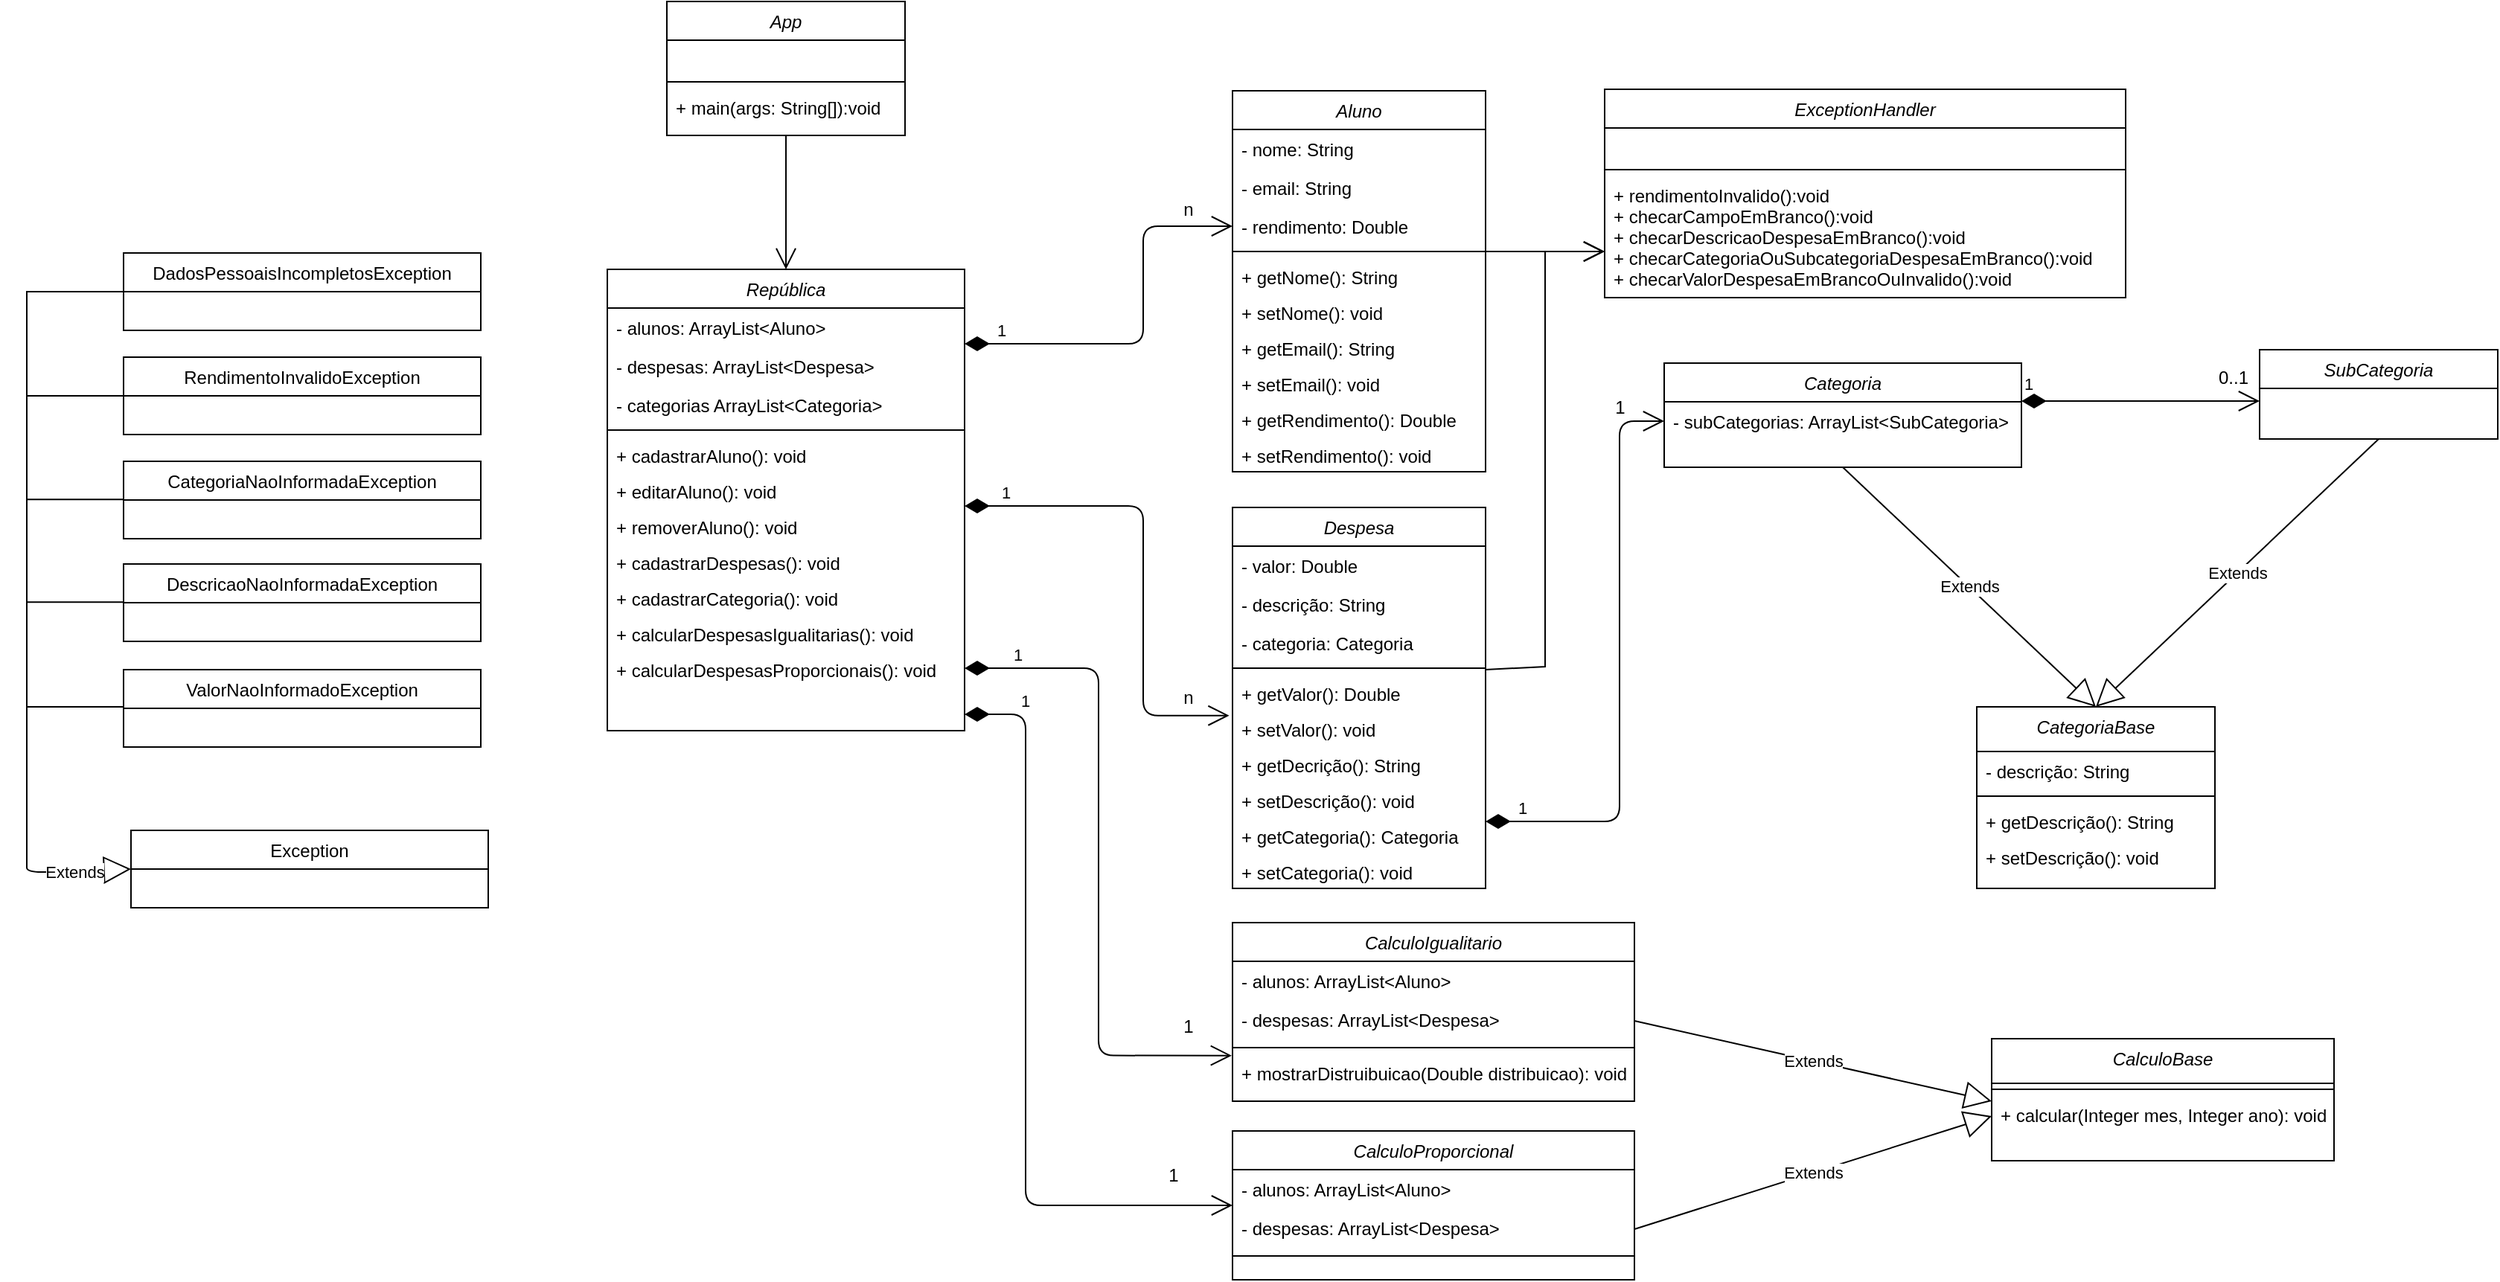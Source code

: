 <mxfile version="15.6.5" type="device"><diagram id="C5RBs43oDa-KdzZeNtuy" name="Page-1"><mxGraphModel dx="3062" dy="2312" grid="1" gridSize="10" guides="1" tooltips="1" connect="1" arrows="1" fold="1" page="1" pageScale="1" pageWidth="100" pageHeight="100" background="none" math="0" shadow="0"><root><mxCell id="WIyWlLk6GJQsqaUBKTNV-0"/><mxCell id="WIyWlLk6GJQsqaUBKTNV-1" parent="WIyWlLk6GJQsqaUBKTNV-0"/><mxCell id="zkfFHV4jXpPFQw0GAbJ--0" value="Aluno" style="swimlane;fontStyle=2;align=center;verticalAlign=top;childLayout=stackLayout;horizontal=1;startSize=26;horizontalStack=0;resizeParent=1;resizeLast=0;collapsible=1;marginBottom=0;rounded=0;shadow=0;strokeWidth=1;" parent="WIyWlLk6GJQsqaUBKTNV-1" vertex="1"><mxGeometry x="-100" y="-1099" width="170" height="256" as="geometry"><mxRectangle x="380" y="70" width="160" height="26" as="alternateBounds"/></mxGeometry></mxCell><mxCell id="zkfFHV4jXpPFQw0GAbJ--1" value="- nome: String" style="text;align=left;verticalAlign=top;spacingLeft=4;spacingRight=4;overflow=hidden;rotatable=0;points=[[0,0.5],[1,0.5]];portConstraint=eastwest;" parent="zkfFHV4jXpPFQw0GAbJ--0" vertex="1"><mxGeometry y="26" width="170" height="26" as="geometry"/></mxCell><mxCell id="zkfFHV4jXpPFQw0GAbJ--2" value="- email: String" style="text;align=left;verticalAlign=top;spacingLeft=4;spacingRight=4;overflow=hidden;rotatable=0;points=[[0,0.5],[1,0.5]];portConstraint=eastwest;rounded=0;shadow=0;html=0;" parent="zkfFHV4jXpPFQw0GAbJ--0" vertex="1"><mxGeometry y="52" width="170" height="26" as="geometry"/></mxCell><mxCell id="zkfFHV4jXpPFQw0GAbJ--3" value="- rendimento: Double" style="text;align=left;verticalAlign=top;spacingLeft=4;spacingRight=4;overflow=hidden;rotatable=0;points=[[0,0.5],[1,0.5]];portConstraint=eastwest;rounded=0;shadow=0;html=0;" parent="zkfFHV4jXpPFQw0GAbJ--0" vertex="1"><mxGeometry y="78" width="170" height="26" as="geometry"/></mxCell><mxCell id="qgiO5ph0dPAqCtXoTvoj-19" value="" style="line;strokeWidth=1;fillColor=none;align=left;verticalAlign=middle;spacingTop=-1;spacingLeft=3;spacingRight=3;rotatable=0;labelPosition=right;points=[];portConstraint=eastwest;" parent="zkfFHV4jXpPFQw0GAbJ--0" vertex="1"><mxGeometry y="104" width="170" height="8" as="geometry"/></mxCell><mxCell id="qgiO5ph0dPAqCtXoTvoj-35" value="+ getNome(): String    " style="text;align=left;verticalAlign=top;spacingLeft=4;spacingRight=4;overflow=hidden;rotatable=0;points=[[0,0.5],[1,0.5]];portConstraint=eastwest;" parent="zkfFHV4jXpPFQw0GAbJ--0" vertex="1"><mxGeometry y="112" width="170" height="24" as="geometry"/></mxCell><mxCell id="qgiO5ph0dPAqCtXoTvoj-36" value="+ setNome(): void    " style="text;align=left;verticalAlign=top;spacingLeft=4;spacingRight=4;overflow=hidden;rotatable=0;points=[[0,0.5],[1,0.5]];portConstraint=eastwest;" parent="zkfFHV4jXpPFQw0GAbJ--0" vertex="1"><mxGeometry y="136" width="170" height="24" as="geometry"/></mxCell><mxCell id="qgiO5ph0dPAqCtXoTvoj-37" value="+ getEmail(): String    " style="text;align=left;verticalAlign=top;spacingLeft=4;spacingRight=4;overflow=hidden;rotatable=0;points=[[0,0.5],[1,0.5]];portConstraint=eastwest;" parent="zkfFHV4jXpPFQw0GAbJ--0" vertex="1"><mxGeometry y="160" width="170" height="24" as="geometry"/></mxCell><mxCell id="qgiO5ph0dPAqCtXoTvoj-38" value="+ setEmail(): void    " style="text;align=left;verticalAlign=top;spacingLeft=4;spacingRight=4;overflow=hidden;rotatable=0;points=[[0,0.5],[1,0.5]];portConstraint=eastwest;" parent="zkfFHV4jXpPFQw0GAbJ--0" vertex="1"><mxGeometry y="184" width="170" height="24" as="geometry"/></mxCell><mxCell id="qgiO5ph0dPAqCtXoTvoj-39" value="+ getRendimento(): Double    " style="text;align=left;verticalAlign=top;spacingLeft=4;spacingRight=4;overflow=hidden;rotatable=0;points=[[0,0.5],[1,0.5]];portConstraint=eastwest;" parent="zkfFHV4jXpPFQw0GAbJ--0" vertex="1"><mxGeometry y="208" width="170" height="24" as="geometry"/></mxCell><mxCell id="qgiO5ph0dPAqCtXoTvoj-40" value="+ setRendimento(): void    " style="text;align=left;verticalAlign=top;spacingLeft=4;spacingRight=4;overflow=hidden;rotatable=0;points=[[0,0.5],[1,0.5]];portConstraint=eastwest;" parent="zkfFHV4jXpPFQw0GAbJ--0" vertex="1"><mxGeometry y="232" width="170" height="24" as="geometry"/></mxCell><mxCell id="vqfJLt7gCXMDerAe3FkP-5" value="República" style="swimlane;fontStyle=2;align=center;verticalAlign=top;childLayout=stackLayout;horizontal=1;startSize=26;horizontalStack=0;resizeParent=1;resizeLast=0;collapsible=1;marginBottom=0;rounded=0;shadow=0;strokeWidth=1;" parent="WIyWlLk6GJQsqaUBKTNV-1" vertex="1"><mxGeometry x="-520" y="-979" width="240" height="310" as="geometry"><mxRectangle x="230" y="140" width="160" height="26" as="alternateBounds"/></mxGeometry></mxCell><mxCell id="vqfJLt7gCXMDerAe3FkP-35" value="- alunos: ArrayList&lt;Aluno&gt;    " style="text;align=left;verticalAlign=top;spacingLeft=4;spacingRight=4;overflow=hidden;rotatable=0;points=[[0,0.5],[1,0.5]];portConstraint=eastwest;" parent="vqfJLt7gCXMDerAe3FkP-5" vertex="1"><mxGeometry y="26" width="240" height="26" as="geometry"/></mxCell><mxCell id="vqfJLt7gCXMDerAe3FkP-36" value="- despesas: ArrayList&lt;Despesa&gt;    " style="text;align=left;verticalAlign=top;spacingLeft=4;spacingRight=4;overflow=hidden;rotatable=0;points=[[0,0.5],[1,0.5]];portConstraint=eastwest;" parent="vqfJLt7gCXMDerAe3FkP-5" vertex="1"><mxGeometry y="52" width="240" height="26" as="geometry"/></mxCell><mxCell id="qgiO5ph0dPAqCtXoTvoj-43" value="- categorias ArrayList&lt;Categoria&gt;    " style="text;align=left;verticalAlign=top;spacingLeft=4;spacingRight=4;overflow=hidden;rotatable=0;points=[[0,0.5],[1,0.5]];portConstraint=eastwest;" parent="vqfJLt7gCXMDerAe3FkP-5" vertex="1"><mxGeometry y="78" width="240" height="26" as="geometry"/></mxCell><mxCell id="qgiO5ph0dPAqCtXoTvoj-29" value="" style="line;strokeWidth=1;fillColor=none;align=left;verticalAlign=middle;spacingTop=-1;spacingLeft=3;spacingRight=3;rotatable=0;labelPosition=right;points=[];portConstraint=eastwest;" parent="vqfJLt7gCXMDerAe3FkP-5" vertex="1"><mxGeometry y="104" width="240" height="8" as="geometry"/></mxCell><mxCell id="qgiO5ph0dPAqCtXoTvoj-33" value="+ cadastrarAluno(): void    " style="text;align=left;verticalAlign=top;spacingLeft=4;spacingRight=4;overflow=hidden;rotatable=0;points=[[0,0.5],[1,0.5]];portConstraint=eastwest;" parent="vqfJLt7gCXMDerAe3FkP-5" vertex="1"><mxGeometry y="112" width="240" height="24" as="geometry"/></mxCell><mxCell id="oIw5kbOWAyeG77a0aef9-15" value="+ editarAluno(): void &#xA;    " style="text;align=left;verticalAlign=top;spacingLeft=4;spacingRight=4;overflow=hidden;rotatable=0;points=[[0,0.5],[1,0.5]];portConstraint=eastwest;" parent="vqfJLt7gCXMDerAe3FkP-5" vertex="1"><mxGeometry y="136" width="240" height="24" as="geometry"/></mxCell><mxCell id="oIw5kbOWAyeG77a0aef9-16" value="+ removerAluno(): void &#xA;    " style="text;align=left;verticalAlign=top;spacingLeft=4;spacingRight=4;overflow=hidden;rotatable=0;points=[[0,0.5],[1,0.5]];portConstraint=eastwest;" parent="vqfJLt7gCXMDerAe3FkP-5" vertex="1"><mxGeometry y="160" width="240" height="24" as="geometry"/></mxCell><mxCell id="qgiO5ph0dPAqCtXoTvoj-41" value="+ cadastrarDespesas(): void    " style="text;align=left;verticalAlign=top;spacingLeft=4;spacingRight=4;overflow=hidden;rotatable=0;points=[[0,0.5],[1,0.5]];portConstraint=eastwest;" parent="vqfJLt7gCXMDerAe3FkP-5" vertex="1"><mxGeometry y="184" width="240" height="24" as="geometry"/></mxCell><mxCell id="qgiO5ph0dPAqCtXoTvoj-42" value="+ cadastrarCategoria(): void &#xA;    " style="text;align=left;verticalAlign=top;spacingLeft=4;spacingRight=4;overflow=hidden;rotatable=0;points=[[0,0.5],[1,0.5]];portConstraint=eastwest;" parent="vqfJLt7gCXMDerAe3FkP-5" vertex="1"><mxGeometry y="208" width="240" height="24" as="geometry"/></mxCell><mxCell id="qgiO5ph0dPAqCtXoTvoj-46" value="+ calcularDespesasIgualitarias(): void &#xA;    " style="text;align=left;verticalAlign=top;spacingLeft=4;spacingRight=4;overflow=hidden;rotatable=0;points=[[0,0.5],[1,0.5]];portConstraint=eastwest;" parent="vqfJLt7gCXMDerAe3FkP-5" vertex="1"><mxGeometry y="232" width="240" height="24" as="geometry"/></mxCell><mxCell id="qgiO5ph0dPAqCtXoTvoj-49" value="+ calcularDespesasProporcionais(): void &#xA;    " style="text;align=left;verticalAlign=top;spacingLeft=4;spacingRight=4;overflow=hidden;rotatable=0;points=[[0,0.5],[1,0.5]];portConstraint=eastwest;" parent="vqfJLt7gCXMDerAe3FkP-5" vertex="1"><mxGeometry y="256" width="240" height="24" as="geometry"/></mxCell><mxCell id="vqfJLt7gCXMDerAe3FkP-9" value="1" style="endArrow=open;html=1;endSize=12;startArrow=diamondThin;startSize=14;startFill=1;edgeStyle=orthogonalEdgeStyle;align=left;verticalAlign=bottom;entryX=0;entryY=0.5;entryDx=0;entryDy=0;" parent="WIyWlLk6GJQsqaUBKTNV-1" target="zkfFHV4jXpPFQw0GAbJ--3" edge="1"><mxGeometry x="-0.846" relative="1" as="geometry"><mxPoint x="-280" y="-929" as="sourcePoint"/><mxPoint x="-140" y="-1009" as="targetPoint"/><Array as="points"><mxPoint x="-160" y="-929"/><mxPoint x="-160" y="-1008"/></Array><mxPoint as="offset"/></mxGeometry></mxCell><mxCell id="vqfJLt7gCXMDerAe3FkP-10" value="n" style="text;html=1;align=center;verticalAlign=middle;resizable=0;points=[];autosize=1;strokeColor=none;fillColor=none;" parent="WIyWlLk6GJQsqaUBKTNV-1" vertex="1"><mxGeometry x="-140" y="-1029" width="20" height="20" as="geometry"/></mxCell><mxCell id="vqfJLt7gCXMDerAe3FkP-11" value="Despesa" style="swimlane;fontStyle=2;align=center;verticalAlign=top;childLayout=stackLayout;horizontal=1;startSize=26;horizontalStack=0;resizeParent=1;resizeLast=0;collapsible=1;marginBottom=0;rounded=0;shadow=0;strokeWidth=1;" parent="WIyWlLk6GJQsqaUBKTNV-1" vertex="1"><mxGeometry x="-100" y="-819" width="170" height="256" as="geometry"><mxRectangle x="230" y="140" width="160" height="26" as="alternateBounds"/></mxGeometry></mxCell><mxCell id="vqfJLt7gCXMDerAe3FkP-12" value="- valor: Double" style="text;align=left;verticalAlign=top;spacingLeft=4;spacingRight=4;overflow=hidden;rotatable=0;points=[[0,0.5],[1,0.5]];portConstraint=eastwest;" parent="vqfJLt7gCXMDerAe3FkP-11" vertex="1"><mxGeometry y="26" width="170" height="26" as="geometry"/></mxCell><mxCell id="vqfJLt7gCXMDerAe3FkP-13" value="- descrição: String&#xA;" style="text;align=left;verticalAlign=top;spacingLeft=4;spacingRight=4;overflow=hidden;rotatable=0;points=[[0,0.5],[1,0.5]];portConstraint=eastwest;rounded=0;shadow=0;html=0;" parent="vqfJLt7gCXMDerAe3FkP-11" vertex="1"><mxGeometry y="52" width="170" height="26" as="geometry"/></mxCell><mxCell id="vqfJLt7gCXMDerAe3FkP-15" value="- categoria: Categoria&#xA;" style="text;align=left;verticalAlign=top;spacingLeft=4;spacingRight=4;overflow=hidden;rotatable=0;points=[[0,0.5],[1,0.5]];portConstraint=eastwest;rounded=0;shadow=0;html=0;" parent="vqfJLt7gCXMDerAe3FkP-11" vertex="1"><mxGeometry y="78" width="170" height="26" as="geometry"/></mxCell><mxCell id="qgiO5ph0dPAqCtXoTvoj-50" value="" style="line;strokeWidth=1;fillColor=none;align=left;verticalAlign=middle;spacingTop=-1;spacingLeft=3;spacingRight=3;rotatable=0;labelPosition=right;points=[];portConstraint=eastwest;" parent="vqfJLt7gCXMDerAe3FkP-11" vertex="1"><mxGeometry y="104" width="170" height="8" as="geometry"/></mxCell><mxCell id="qgiO5ph0dPAqCtXoTvoj-51" value="+ getValor(): Double    " style="text;align=left;verticalAlign=top;spacingLeft=4;spacingRight=4;overflow=hidden;rotatable=0;points=[[0,0.5],[1,0.5]];portConstraint=eastwest;" parent="vqfJLt7gCXMDerAe3FkP-11" vertex="1"><mxGeometry y="112" width="170" height="24" as="geometry"/></mxCell><mxCell id="qgiO5ph0dPAqCtXoTvoj-52" value="+ setValor(): void    " style="text;align=left;verticalAlign=top;spacingLeft=4;spacingRight=4;overflow=hidden;rotatable=0;points=[[0,0.5],[1,0.5]];portConstraint=eastwest;" parent="vqfJLt7gCXMDerAe3FkP-11" vertex="1"><mxGeometry y="136" width="170" height="24" as="geometry"/></mxCell><mxCell id="qgiO5ph0dPAqCtXoTvoj-53" value="+ getDecrição(): String    " style="text;align=left;verticalAlign=top;spacingLeft=4;spacingRight=4;overflow=hidden;rotatable=0;points=[[0,0.5],[1,0.5]];portConstraint=eastwest;" parent="vqfJLt7gCXMDerAe3FkP-11" vertex="1"><mxGeometry y="160" width="170" height="24" as="geometry"/></mxCell><mxCell id="qgiO5ph0dPAqCtXoTvoj-54" value="+ setDescrição(): void    " style="text;align=left;verticalAlign=top;spacingLeft=4;spacingRight=4;overflow=hidden;rotatable=0;points=[[0,0.5],[1,0.5]];portConstraint=eastwest;" parent="vqfJLt7gCXMDerAe3FkP-11" vertex="1"><mxGeometry y="184" width="170" height="24" as="geometry"/></mxCell><mxCell id="qgiO5ph0dPAqCtXoTvoj-55" value="+ getCategoria(): Categoria  " style="text;align=left;verticalAlign=top;spacingLeft=4;spacingRight=4;overflow=hidden;rotatable=0;points=[[0,0.5],[1,0.5]];portConstraint=eastwest;" parent="vqfJLt7gCXMDerAe3FkP-11" vertex="1"><mxGeometry y="208" width="170" height="24" as="geometry"/></mxCell><mxCell id="qgiO5ph0dPAqCtXoTvoj-56" value="+ setCategoria(): void    " style="text;align=left;verticalAlign=top;spacingLeft=4;spacingRight=4;overflow=hidden;rotatable=0;points=[[0,0.5],[1,0.5]];portConstraint=eastwest;" parent="vqfJLt7gCXMDerAe3FkP-11" vertex="1"><mxGeometry y="232" width="170" height="24" as="geometry"/></mxCell><mxCell id="vqfJLt7gCXMDerAe3FkP-16" value="Categoria" style="swimlane;fontStyle=2;align=center;verticalAlign=top;childLayout=stackLayout;horizontal=1;startSize=26;horizontalStack=0;resizeParent=1;resizeLast=0;collapsible=1;marginBottom=0;rounded=0;shadow=0;strokeWidth=1;fillColor=default;strokeColor=default;fontColor=default;" parent="WIyWlLk6GJQsqaUBKTNV-1" vertex="1"><mxGeometry x="190" y="-916" width="240" height="70" as="geometry"><mxRectangle x="230" y="140" width="160" height="26" as="alternateBounds"/></mxGeometry></mxCell><mxCell id="vqfJLt7gCXMDerAe3FkP-19" value="- subCategorias: ArrayList&lt;SubCategoria&gt;&#xA;" style="text;align=left;verticalAlign=top;spacingLeft=4;spacingRight=4;overflow=hidden;rotatable=0;points=[[0,0.5],[1,0.5]];portConstraint=eastwest;rounded=0;shadow=0;html=0;" parent="vqfJLt7gCXMDerAe3FkP-16" vertex="1"><mxGeometry y="26" width="240" height="26" as="geometry"/></mxCell><mxCell id="vqfJLt7gCXMDerAe3FkP-21" value="SubCategoria" style="swimlane;fontStyle=2;align=center;verticalAlign=top;childLayout=stackLayout;horizontal=1;startSize=26;horizontalStack=0;resizeParent=1;resizeLast=0;collapsible=1;marginBottom=0;rounded=0;shadow=0;strokeWidth=1;" parent="WIyWlLk6GJQsqaUBKTNV-1" vertex="1"><mxGeometry x="590" y="-925" width="160" height="60" as="geometry"><mxRectangle x="230" y="140" width="160" height="26" as="alternateBounds"/></mxGeometry></mxCell><mxCell id="vqfJLt7gCXMDerAe3FkP-23" value="CategoriaBase&#xA;" style="swimlane;fontStyle=2;align=center;verticalAlign=top;childLayout=stackLayout;horizontal=1;startSize=30;horizontalStack=0;resizeParent=1;resizeLast=0;collapsible=1;marginBottom=0;rounded=0;shadow=0;strokeWidth=1;" parent="WIyWlLk6GJQsqaUBKTNV-1" vertex="1"><mxGeometry x="400" y="-685" width="160" height="122" as="geometry"><mxRectangle x="230" y="140" width="160" height="26" as="alternateBounds"/></mxGeometry></mxCell><mxCell id="vqfJLt7gCXMDerAe3FkP-24" value="- descrição: String" style="text;align=left;verticalAlign=top;spacingLeft=4;spacingRight=4;overflow=hidden;rotatable=0;points=[[0,0.5],[1,0.5]];portConstraint=eastwest;rounded=0;shadow=0;html=0;" parent="vqfJLt7gCXMDerAe3FkP-23" vertex="1"><mxGeometry y="30" width="160" height="26" as="geometry"/></mxCell><mxCell id="qgiO5ph0dPAqCtXoTvoj-57" value="" style="line;strokeWidth=1;fillColor=none;align=left;verticalAlign=middle;spacingTop=-1;spacingLeft=3;spacingRight=3;rotatable=0;labelPosition=right;points=[];portConstraint=eastwest;" parent="vqfJLt7gCXMDerAe3FkP-23" vertex="1"><mxGeometry y="56" width="160" height="8" as="geometry"/></mxCell><mxCell id="qgiO5ph0dPAqCtXoTvoj-58" value="+ getDescrição(): String" style="text;align=left;verticalAlign=top;spacingLeft=4;spacingRight=4;overflow=hidden;rotatable=0;points=[[0,0.5],[1,0.5]];portConstraint=eastwest;" parent="vqfJLt7gCXMDerAe3FkP-23" vertex="1"><mxGeometry y="64" width="160" height="24" as="geometry"/></mxCell><mxCell id="qgiO5ph0dPAqCtXoTvoj-59" value="+ setDescrição(): void    " style="text;align=left;verticalAlign=top;spacingLeft=4;spacingRight=4;overflow=hidden;rotatable=0;points=[[0,0.5],[1,0.5]];portConstraint=eastwest;" parent="vqfJLt7gCXMDerAe3FkP-23" vertex="1"><mxGeometry y="88" width="160" height="24" as="geometry"/></mxCell><mxCell id="vqfJLt7gCXMDerAe3FkP-25" value="Extends" style="endArrow=block;endSize=16;endFill=0;html=1;exitX=0.5;exitY=1;exitDx=0;exitDy=0;entryX=0.5;entryY=0;entryDx=0;entryDy=0;" parent="WIyWlLk6GJQsqaUBKTNV-1" source="vqfJLt7gCXMDerAe3FkP-16" target="vqfJLt7gCXMDerAe3FkP-23" edge="1"><mxGeometry width="160" relative="1" as="geometry"><mxPoint x="370" y="-765" as="sourcePoint"/><mxPoint x="650" y="-735" as="targetPoint"/><Array as="points"/></mxGeometry></mxCell><mxCell id="vqfJLt7gCXMDerAe3FkP-26" value="Extends" style="endArrow=block;endSize=16;endFill=0;html=1;exitX=0.5;exitY=1;exitDx=0;exitDy=0;entryX=0.5;entryY=0;entryDx=0;entryDy=0;" parent="WIyWlLk6GJQsqaUBKTNV-1" source="vqfJLt7gCXMDerAe3FkP-21" target="vqfJLt7gCXMDerAe3FkP-23" edge="1"><mxGeometry width="160" relative="1" as="geometry"><mxPoint x="380" y="-755" as="sourcePoint"/><mxPoint x="660" y="-725" as="targetPoint"/></mxGeometry></mxCell><mxCell id="vqfJLt7gCXMDerAe3FkP-27" value="1" style="endArrow=open;html=1;endSize=12;startArrow=diamondThin;startSize=14;startFill=1;edgeStyle=orthogonalEdgeStyle;align=left;verticalAlign=bottom;" parent="WIyWlLk6GJQsqaUBKTNV-1" edge="1"><mxGeometry x="-1" y="3" relative="1" as="geometry"><mxPoint x="430" y="-890.5" as="sourcePoint"/><mxPoint x="590" y="-890.5" as="targetPoint"/></mxGeometry></mxCell><mxCell id="vqfJLt7gCXMDerAe3FkP-28" value="0..1" style="text;html=1;align=center;verticalAlign=middle;resizable=0;points=[];autosize=1;strokeColor=none;fillColor=none;" parent="WIyWlLk6GJQsqaUBKTNV-1" vertex="1"><mxGeometry x="552" y="-916" width="40" height="20" as="geometry"/></mxCell><mxCell id="vqfJLt7gCXMDerAe3FkP-29" value="1" style="endArrow=open;html=1;endSize=12;startArrow=diamondThin;startSize=14;startFill=1;edgeStyle=orthogonalEdgeStyle;align=left;verticalAlign=bottom;entryX=0;entryY=0.5;entryDx=0;entryDy=0;" parent="WIyWlLk6GJQsqaUBKTNV-1" target="vqfJLt7gCXMDerAe3FkP-19" edge="1"><mxGeometry x="-0.897" relative="1" as="geometry"><mxPoint x="70" y="-608" as="sourcePoint"/><mxPoint x="210" y="-629" as="targetPoint"/><Array as="points"><mxPoint x="160" y="-608"/><mxPoint x="160" y="-877"/></Array><mxPoint as="offset"/></mxGeometry></mxCell><mxCell id="vqfJLt7gCXMDerAe3FkP-31" value="1" style="text;html=1;align=center;verticalAlign=middle;resizable=0;points=[];autosize=1;strokeColor=none;fillColor=none;" parent="WIyWlLk6GJQsqaUBKTNV-1" vertex="1"><mxGeometry x="150" y="-896" width="20" height="20" as="geometry"/></mxCell><mxCell id="vqfJLt7gCXMDerAe3FkP-33" value="n" style="text;html=1;align=center;verticalAlign=middle;resizable=0;points=[];autosize=1;strokeColor=none;fillColor=none;" parent="WIyWlLk6GJQsqaUBKTNV-1" vertex="1"><mxGeometry x="-140" y="-701" width="20" height="20" as="geometry"/></mxCell><mxCell id="qgiO5ph0dPAqCtXoTvoj-0" value="App" style="swimlane;fontStyle=2;align=center;verticalAlign=top;childLayout=stackLayout;horizontal=1;startSize=26;horizontalStack=0;resizeParent=1;resizeLast=0;collapsible=1;marginBottom=0;rounded=0;shadow=0;strokeWidth=1;fillColor=default;strokeColor=default;fontColor=default;" parent="WIyWlLk6GJQsqaUBKTNV-1" vertex="1"><mxGeometry x="-480" y="-1159" width="160" height="90" as="geometry"><mxRectangle x="230" y="140" width="160" height="26" as="alternateBounds"/></mxGeometry></mxCell><mxCell id="qgiO5ph0dPAqCtXoTvoj-10" value="  " style="text;align=left;verticalAlign=top;spacingLeft=4;spacingRight=4;overflow=hidden;rotatable=0;points=[[0,0.5],[1,0.5]];portConstraint=eastwest;" parent="qgiO5ph0dPAqCtXoTvoj-0" vertex="1"><mxGeometry y="26" width="160" height="24" as="geometry"/></mxCell><mxCell id="qgiO5ph0dPAqCtXoTvoj-4" value="" style="line;strokeWidth=1;fillColor=none;align=left;verticalAlign=middle;spacingTop=-1;spacingLeft=3;spacingRight=3;rotatable=0;labelPosition=right;points=[];portConstraint=eastwest;" parent="qgiO5ph0dPAqCtXoTvoj-0" vertex="1"><mxGeometry y="50" width="160" height="8" as="geometry"/></mxCell><mxCell id="qgiO5ph0dPAqCtXoTvoj-9" value="+ main(args: String[]):void    " style="text;align=left;verticalAlign=top;spacingLeft=4;spacingRight=4;overflow=hidden;rotatable=0;points=[[0,0.5],[1,0.5]];portConstraint=eastwest;" parent="qgiO5ph0dPAqCtXoTvoj-0" vertex="1"><mxGeometry y="58" width="160" height="26" as="geometry"/></mxCell><mxCell id="vqfJLt7gCXMDerAe3FkP-32" value="1" style="endArrow=open;html=1;endSize=12;startArrow=diamondThin;startSize=14;startFill=1;edgeStyle=orthogonalEdgeStyle;align=left;verticalAlign=bottom;entryX=-0.013;entryY=0.161;entryDx=0;entryDy=0;entryPerimeter=0;" parent="WIyWlLk6GJQsqaUBKTNV-1" target="qgiO5ph0dPAqCtXoTvoj-52" edge="1"><mxGeometry x="-0.859" relative="1" as="geometry"><mxPoint x="-280" y="-820" as="sourcePoint"/><mxPoint x="-120" y="-679" as="targetPoint"/><Array as="points"><mxPoint x="-280" y="-820"/><mxPoint x="-160" y="-820"/><mxPoint x="-160" y="-679"/></Array><mxPoint as="offset"/></mxGeometry></mxCell><mxCell id="qgiO5ph0dPAqCtXoTvoj-31" value="" style="endArrow=open;endFill=1;endSize=12;html=1;rounded=0;edgeStyle=orthogonalEdgeStyle;entryX=0.5;entryY=0;entryDx=0;entryDy=0;exitX=0.5;exitY=1;exitDx=0;exitDy=0;strokeColor=default;labelBackgroundColor=default;fontColor=default;" parent="WIyWlLk6GJQsqaUBKTNV-1" source="qgiO5ph0dPAqCtXoTvoj-0" target="vqfJLt7gCXMDerAe3FkP-5" edge="1"><mxGeometry width="160" relative="1" as="geometry"><mxPoint x="-400" y="-1039" as="sourcePoint"/><mxPoint x="-300" y="-1069" as="targetPoint"/><Array as="points"/></mxGeometry></mxCell><mxCell id="K0Gyp-uNd1mrw7snKlGl-4" value="DadosPessoaisIncompletosException" style="swimlane;fontStyle=0;childLayout=stackLayout;horizontal=1;startSize=26;fillColor=none;horizontalStack=0;resizeParent=1;resizeParentMax=0;resizeLast=0;collapsible=1;marginBottom=0;" parent="WIyWlLk6GJQsqaUBKTNV-1" vertex="1"><mxGeometry x="-845" y="-990" width="240" height="52" as="geometry"/></mxCell><mxCell id="K0Gyp-uNd1mrw7snKlGl-8" value="RendimentoInvalidoException" style="swimlane;fontStyle=0;childLayout=stackLayout;horizontal=1;startSize=26;fillColor=none;horizontalStack=0;resizeParent=1;resizeParentMax=0;resizeLast=0;collapsible=1;marginBottom=0;" parent="WIyWlLk6GJQsqaUBKTNV-1" vertex="1"><mxGeometry x="-845" y="-920" width="240" height="52" as="geometry"/></mxCell><mxCell id="K0Gyp-uNd1mrw7snKlGl-9" value="CategoriaNaoInformadaException" style="swimlane;fontStyle=0;childLayout=stackLayout;horizontal=1;startSize=26;fillColor=none;horizontalStack=0;resizeParent=1;resizeParentMax=0;resizeLast=0;collapsible=1;marginBottom=0;" parent="WIyWlLk6GJQsqaUBKTNV-1" vertex="1"><mxGeometry x="-845" y="-850" width="240" height="52" as="geometry"/></mxCell><mxCell id="K0Gyp-uNd1mrw7snKlGl-10" value="DescricaoNaoInformadaException" style="swimlane;fontStyle=0;childLayout=stackLayout;horizontal=1;startSize=26;fillColor=none;horizontalStack=0;resizeParent=1;resizeParentMax=0;resizeLast=0;collapsible=1;marginBottom=0;" parent="WIyWlLk6GJQsqaUBKTNV-1" vertex="1"><mxGeometry x="-845" y="-781" width="240" height="52" as="geometry"/></mxCell><mxCell id="K0Gyp-uNd1mrw7snKlGl-11" value="ValorNaoInformadoException" style="swimlane;fontStyle=0;childLayout=stackLayout;horizontal=1;startSize=26;fillColor=none;horizontalStack=0;resizeParent=1;resizeParentMax=0;resizeLast=0;collapsible=1;marginBottom=0;" parent="WIyWlLk6GJQsqaUBKTNV-1" vertex="1"><mxGeometry x="-845" y="-710" width="240" height="52" as="geometry"/></mxCell><mxCell id="oIw5kbOWAyeG77a0aef9-0" value="Exception" style="swimlane;fontStyle=0;childLayout=stackLayout;horizontal=1;startSize=26;fillColor=none;horizontalStack=0;resizeParent=1;resizeParentMax=0;resizeLast=0;collapsible=1;marginBottom=0;" parent="WIyWlLk6GJQsqaUBKTNV-1" vertex="1"><mxGeometry x="-840" y="-602" width="240" height="52" as="geometry"/></mxCell><mxCell id="oIw5kbOWAyeG77a0aef9-4" value="" style="endArrow=none;html=1;rounded=0;entryX=0;entryY=0.5;entryDx=0;entryDy=0;" parent="WIyWlLk6GJQsqaUBKTNV-1" target="K0Gyp-uNd1mrw7snKlGl-4" edge="1"><mxGeometry width="50" height="50" relative="1" as="geometry"><mxPoint x="-910" y="-580" as="sourcePoint"/><mxPoint x="-870" y="-960" as="targetPoint"/><Array as="points"><mxPoint x="-910" y="-964"/></Array></mxGeometry></mxCell><mxCell id="oIw5kbOWAyeG77a0aef9-8" value="" style="endArrow=none;html=1;rounded=0;entryX=0;entryY=0.5;entryDx=0;entryDy=0;" parent="WIyWlLk6GJQsqaUBKTNV-1" target="K0Gyp-uNd1mrw7snKlGl-8" edge="1"><mxGeometry width="50" height="50" relative="1" as="geometry"><mxPoint x="-910" y="-894" as="sourcePoint"/><mxPoint x="-870" y="-893" as="targetPoint"/></mxGeometry></mxCell><mxCell id="oIw5kbOWAyeG77a0aef9-11" value="Extends" style="endArrow=block;endSize=16;endFill=0;html=1;entryX=0;entryY=0.5;entryDx=0;entryDy=0;" parent="WIyWlLk6GJQsqaUBKTNV-1" target="oIw5kbOWAyeG77a0aef9-0" edge="1"><mxGeometry width="160" relative="1" as="geometry"><mxPoint x="-910" y="-580" as="sourcePoint"/><mxPoint x="-820" y="-568" as="targetPoint"/><Array as="points"><mxPoint x="-910" y="-574"/><mxPoint x="-890" y="-574"/></Array></mxGeometry></mxCell><mxCell id="oIw5kbOWAyeG77a0aef9-12" value="" style="endArrow=none;html=1;rounded=0;entryX=0;entryY=0.5;entryDx=0;entryDy=0;" parent="WIyWlLk6GJQsqaUBKTNV-1" edge="1"><mxGeometry width="50" height="50" relative="1" as="geometry"><mxPoint x="-910.0" y="-824.42" as="sourcePoint"/><mxPoint x="-845.0" y="-824.42" as="targetPoint"/></mxGeometry></mxCell><mxCell id="oIw5kbOWAyeG77a0aef9-13" value="" style="endArrow=none;html=1;rounded=0;entryX=0;entryY=0.5;entryDx=0;entryDy=0;" parent="WIyWlLk6GJQsqaUBKTNV-1" edge="1"><mxGeometry width="50" height="50" relative="1" as="geometry"><mxPoint x="-910.0" y="-755.42" as="sourcePoint"/><mxPoint x="-845.0" y="-755.42" as="targetPoint"/></mxGeometry></mxCell><mxCell id="oIw5kbOWAyeG77a0aef9-14" value="" style="endArrow=none;html=1;rounded=0;entryX=0;entryY=0.5;entryDx=0;entryDy=0;" parent="WIyWlLk6GJQsqaUBKTNV-1" edge="1"><mxGeometry width="50" height="50" relative="1" as="geometry"><mxPoint x="-910.0" y="-685" as="sourcePoint"/><mxPoint x="-845.0" y="-685" as="targetPoint"/></mxGeometry></mxCell><mxCell id="oIw5kbOWAyeG77a0aef9-17" value="CalculoIgualitario" style="swimlane;fontStyle=2;align=center;verticalAlign=top;childLayout=stackLayout;horizontal=1;startSize=26;horizontalStack=0;resizeParent=1;resizeLast=0;collapsible=1;marginBottom=0;rounded=0;shadow=0;strokeWidth=1;" parent="WIyWlLk6GJQsqaUBKTNV-1" vertex="1"><mxGeometry x="-100" y="-540" width="270" height="120" as="geometry"><mxRectangle x="230" y="140" width="160" height="26" as="alternateBounds"/></mxGeometry></mxCell><mxCell id="oIw5kbOWAyeG77a0aef9-30" value="- alunos: ArrayList&lt;Aluno&gt;    " style="text;align=left;verticalAlign=top;spacingLeft=4;spacingRight=4;overflow=hidden;rotatable=0;points=[[0,0.5],[1,0.5]];portConstraint=eastwest;" parent="oIw5kbOWAyeG77a0aef9-17" vertex="1"><mxGeometry y="26" width="270" height="26" as="geometry"/></mxCell><mxCell id="oIw5kbOWAyeG77a0aef9-31" value="- despesas: ArrayList&lt;Despesa&gt;    " style="text;align=left;verticalAlign=top;spacingLeft=4;spacingRight=4;overflow=hidden;rotatable=0;points=[[0,0.5],[1,0.5]];portConstraint=eastwest;" parent="oIw5kbOWAyeG77a0aef9-17" vertex="1"><mxGeometry y="52" width="270" height="28" as="geometry"/></mxCell><mxCell id="oIw5kbOWAyeG77a0aef9-21" value="" style="line;strokeWidth=1;fillColor=none;align=left;verticalAlign=middle;spacingTop=-1;spacingLeft=3;spacingRight=3;rotatable=0;labelPosition=right;points=[];portConstraint=eastwest;" parent="oIw5kbOWAyeG77a0aef9-17" vertex="1"><mxGeometry y="80" width="270" height="8" as="geometry"/></mxCell><mxCell id="oIw5kbOWAyeG77a0aef9-22" value="+ mostrarDistruibuicao(Double distribuicao): void" style="text;align=left;verticalAlign=top;spacingLeft=4;spacingRight=4;overflow=hidden;rotatable=0;points=[[0,0.5],[1,0.5]];portConstraint=eastwest;" parent="oIw5kbOWAyeG77a0aef9-17" vertex="1"><mxGeometry y="88" width="270" height="24" as="geometry"/></mxCell><mxCell id="oIw5kbOWAyeG77a0aef9-28" value="1" style="text;html=1;align=center;verticalAlign=middle;resizable=0;points=[];autosize=1;strokeColor=none;fillColor=none;" parent="WIyWlLk6GJQsqaUBKTNV-1" vertex="1"><mxGeometry x="-140" y="-480" width="20" height="20" as="geometry"/></mxCell><mxCell id="oIw5kbOWAyeG77a0aef9-29" value="1" style="endArrow=open;html=1;endSize=12;startArrow=diamondThin;startSize=14;startFill=1;edgeStyle=orthogonalEdgeStyle;align=left;verticalAlign=bottom;entryX=-0.002;entryY=0.056;entryDx=0;entryDy=0;entryPerimeter=0;exitX=1;exitY=0.5;exitDx=0;exitDy=0;" parent="WIyWlLk6GJQsqaUBKTNV-1" source="qgiO5ph0dPAqCtXoTvoj-49" target="oIw5kbOWAyeG77a0aef9-22" edge="1"><mxGeometry x="-0.859" relative="1" as="geometry"><mxPoint x="-260" y="-700" as="sourcePoint"/><mxPoint x="-102.73" y="-404.136" as="targetPoint"/><Array as="points"><mxPoint x="-190" y="-711"/><mxPoint x="-190" y="-451"/></Array><mxPoint as="offset"/></mxGeometry></mxCell><mxCell id="oIw5kbOWAyeG77a0aef9-33" value="CalculoProporcional&#xA;" style="swimlane;fontStyle=2;align=center;verticalAlign=top;childLayout=stackLayout;horizontal=1;startSize=26;horizontalStack=0;resizeParent=1;resizeLast=0;collapsible=1;marginBottom=0;rounded=0;shadow=0;strokeWidth=1;" parent="WIyWlLk6GJQsqaUBKTNV-1" vertex="1"><mxGeometry x="-100" y="-400" width="270" height="100" as="geometry"><mxRectangle x="230" y="140" width="160" height="26" as="alternateBounds"/></mxGeometry></mxCell><mxCell id="oIw5kbOWAyeG77a0aef9-34" value="- alunos: ArrayList&lt;Aluno&gt;    " style="text;align=left;verticalAlign=top;spacingLeft=4;spacingRight=4;overflow=hidden;rotatable=0;points=[[0,0.5],[1,0.5]];portConstraint=eastwest;" parent="oIw5kbOWAyeG77a0aef9-33" vertex="1"><mxGeometry y="26" width="270" height="26" as="geometry"/></mxCell><mxCell id="oIw5kbOWAyeG77a0aef9-35" value="- despesas: ArrayList&lt;Despesa&gt;    " style="text;align=left;verticalAlign=top;spacingLeft=4;spacingRight=4;overflow=hidden;rotatable=0;points=[[0,0.5],[1,0.5]];portConstraint=eastwest;" parent="oIw5kbOWAyeG77a0aef9-33" vertex="1"><mxGeometry y="52" width="270" height="28" as="geometry"/></mxCell><mxCell id="oIw5kbOWAyeG77a0aef9-36" value="" style="line;strokeWidth=1;fillColor=none;align=left;verticalAlign=middle;spacingTop=-1;spacingLeft=3;spacingRight=3;rotatable=0;labelPosition=right;points=[];portConstraint=eastwest;" parent="oIw5kbOWAyeG77a0aef9-33" vertex="1"><mxGeometry y="80" width="270" height="8" as="geometry"/></mxCell><mxCell id="oIw5kbOWAyeG77a0aef9-38" value="1" style="endArrow=open;html=1;endSize=12;startArrow=diamondThin;startSize=14;startFill=1;edgeStyle=orthogonalEdgeStyle;align=left;verticalAlign=bottom;" parent="WIyWlLk6GJQsqaUBKTNV-1" edge="1"><mxGeometry x="-0.859" relative="1" as="geometry"><mxPoint x="-280" y="-680" as="sourcePoint"/><mxPoint x="-100" y="-350" as="targetPoint"/><Array as="points"><mxPoint x="-239" y="-680"/><mxPoint x="-239" y="-350"/></Array><mxPoint as="offset"/></mxGeometry></mxCell><mxCell id="oIw5kbOWAyeG77a0aef9-40" value="1" style="text;html=1;align=center;verticalAlign=middle;resizable=0;points=[];autosize=1;strokeColor=none;fillColor=none;" parent="WIyWlLk6GJQsqaUBKTNV-1" vertex="1"><mxGeometry x="-150" y="-380" width="20" height="20" as="geometry"/></mxCell><mxCell id="oIw5kbOWAyeG77a0aef9-41" value="Extends" style="endArrow=block;endSize=16;endFill=0;html=1;exitX=1;exitY=0.5;exitDx=0;exitDy=0;" parent="WIyWlLk6GJQsqaUBKTNV-1" source="oIw5kbOWAyeG77a0aef9-31" edge="1"><mxGeometry width="160" relative="1" as="geometry"><mxPoint x="250" y="-500" as="sourcePoint"/><mxPoint x="410" y="-420" as="targetPoint"/><Array as="points"/></mxGeometry></mxCell><mxCell id="oIw5kbOWAyeG77a0aef9-42" value="Extends" style="endArrow=block;endSize=16;endFill=0;html=1;exitX=1;exitY=0.5;exitDx=0;exitDy=0;" parent="WIyWlLk6GJQsqaUBKTNV-1" source="oIw5kbOWAyeG77a0aef9-35" edge="1"><mxGeometry width="160" relative="1" as="geometry"><mxPoint x="190" y="-372" as="sourcePoint"/><mxPoint x="410" y="-410" as="targetPoint"/><Array as="points"/></mxGeometry></mxCell><mxCell id="oIw5kbOWAyeG77a0aef9-43" value="CalculoBase" style="swimlane;fontStyle=2;align=center;verticalAlign=top;childLayout=stackLayout;horizontal=1;startSize=30;horizontalStack=0;resizeParent=1;resizeLast=0;collapsible=1;marginBottom=0;rounded=0;shadow=0;strokeWidth=1;" parent="WIyWlLk6GJQsqaUBKTNV-1" vertex="1"><mxGeometry x="410" y="-462" width="230" height="82" as="geometry"><mxRectangle x="230" y="140" width="160" height="26" as="alternateBounds"/></mxGeometry></mxCell><mxCell id="oIw5kbOWAyeG77a0aef9-45" value="" style="line;strokeWidth=1;fillColor=none;align=left;verticalAlign=middle;spacingTop=-1;spacingLeft=3;spacingRight=3;rotatable=0;labelPosition=right;points=[];portConstraint=eastwest;" parent="oIw5kbOWAyeG77a0aef9-43" vertex="1"><mxGeometry y="30" width="230" height="8" as="geometry"/></mxCell><mxCell id="oIw5kbOWAyeG77a0aef9-46" value="+ calcular(Integer mes, Integer ano): void" style="text;align=left;verticalAlign=top;spacingLeft=4;spacingRight=4;overflow=hidden;rotatable=0;points=[[0,0.5],[1,0.5]];portConstraint=eastwest;" parent="oIw5kbOWAyeG77a0aef9-43" vertex="1"><mxGeometry y="38" width="230" height="24" as="geometry"/></mxCell><mxCell id="rkWE_kWB5EY7l4RNfGx7-4" value="ExceptionHandler" style="swimlane;fontStyle=2;align=center;verticalAlign=top;childLayout=stackLayout;horizontal=1;startSize=26;horizontalStack=0;resizeParent=1;resizeLast=0;collapsible=1;marginBottom=0;rounded=0;shadow=0;strokeWidth=1;fillColor=default;strokeColor=default;fontColor=default;" vertex="1" parent="WIyWlLk6GJQsqaUBKTNV-1"><mxGeometry x="150" y="-1100" width="350" height="140" as="geometry"><mxRectangle x="230" y="140" width="160" height="26" as="alternateBounds"/></mxGeometry></mxCell><mxCell id="rkWE_kWB5EY7l4RNfGx7-5" value="  " style="text;align=left;verticalAlign=top;spacingLeft=4;spacingRight=4;overflow=hidden;rotatable=0;points=[[0,0.5],[1,0.5]];portConstraint=eastwest;" vertex="1" parent="rkWE_kWB5EY7l4RNfGx7-4"><mxGeometry y="26" width="350" height="24" as="geometry"/></mxCell><mxCell id="rkWE_kWB5EY7l4RNfGx7-6" value="" style="line;strokeWidth=1;fillColor=none;align=left;verticalAlign=middle;spacingTop=-1;spacingLeft=3;spacingRight=3;rotatable=0;labelPosition=right;points=[];portConstraint=eastwest;" vertex="1" parent="rkWE_kWB5EY7l4RNfGx7-4"><mxGeometry y="50" width="350" height="8" as="geometry"/></mxCell><mxCell id="rkWE_kWB5EY7l4RNfGx7-7" value="+ rendimentoInvalido():void&#xA;+ checarCampoEmBranco():void&#xA;+ checarDescricaoDespesaEmBranco():void&#xA;+ checarCategoriaOuSubcategoriaDespesaEmBranco():void&#xA;+ checarValorDespesaEmBrancoOuInvalido():void&#xA;" style="text;align=left;verticalAlign=top;spacingLeft=4;spacingRight=4;overflow=hidden;rotatable=0;points=[[0,0.5],[1,0.5]];portConstraint=eastwest;fontColor=default;" vertex="1" parent="rkWE_kWB5EY7l4RNfGx7-4"><mxGeometry y="58" width="350" height="82" as="geometry"/></mxCell><mxCell id="rkWE_kWB5EY7l4RNfGx7-11" value="" style="endArrow=open;endFill=1;endSize=12;html=1;rounded=0;labelBackgroundColor=default;fontColor=default;strokeColor=default;" edge="1" parent="WIyWlLk6GJQsqaUBKTNV-1"><mxGeometry width="160" relative="1" as="geometry"><mxPoint x="70" y="-991" as="sourcePoint"/><mxPoint x="150" y="-991" as="targetPoint"/></mxGeometry></mxCell><mxCell id="rkWE_kWB5EY7l4RNfGx7-12" value="" style="endArrow=open;endFill=1;endSize=12;html=1;rounded=0;labelBackgroundColor=default;fontColor=default;strokeColor=default;" edge="1" parent="WIyWlLk6GJQsqaUBKTNV-1"><mxGeometry width="160" relative="1" as="geometry"><mxPoint x="70" y="-710" as="sourcePoint"/><mxPoint x="150" y="-991" as="targetPoint"/><Array as="points"><mxPoint x="110" y="-712"/><mxPoint x="110" y="-991"/></Array></mxGeometry></mxCell></root></mxGraphModel></diagram></mxfile>
